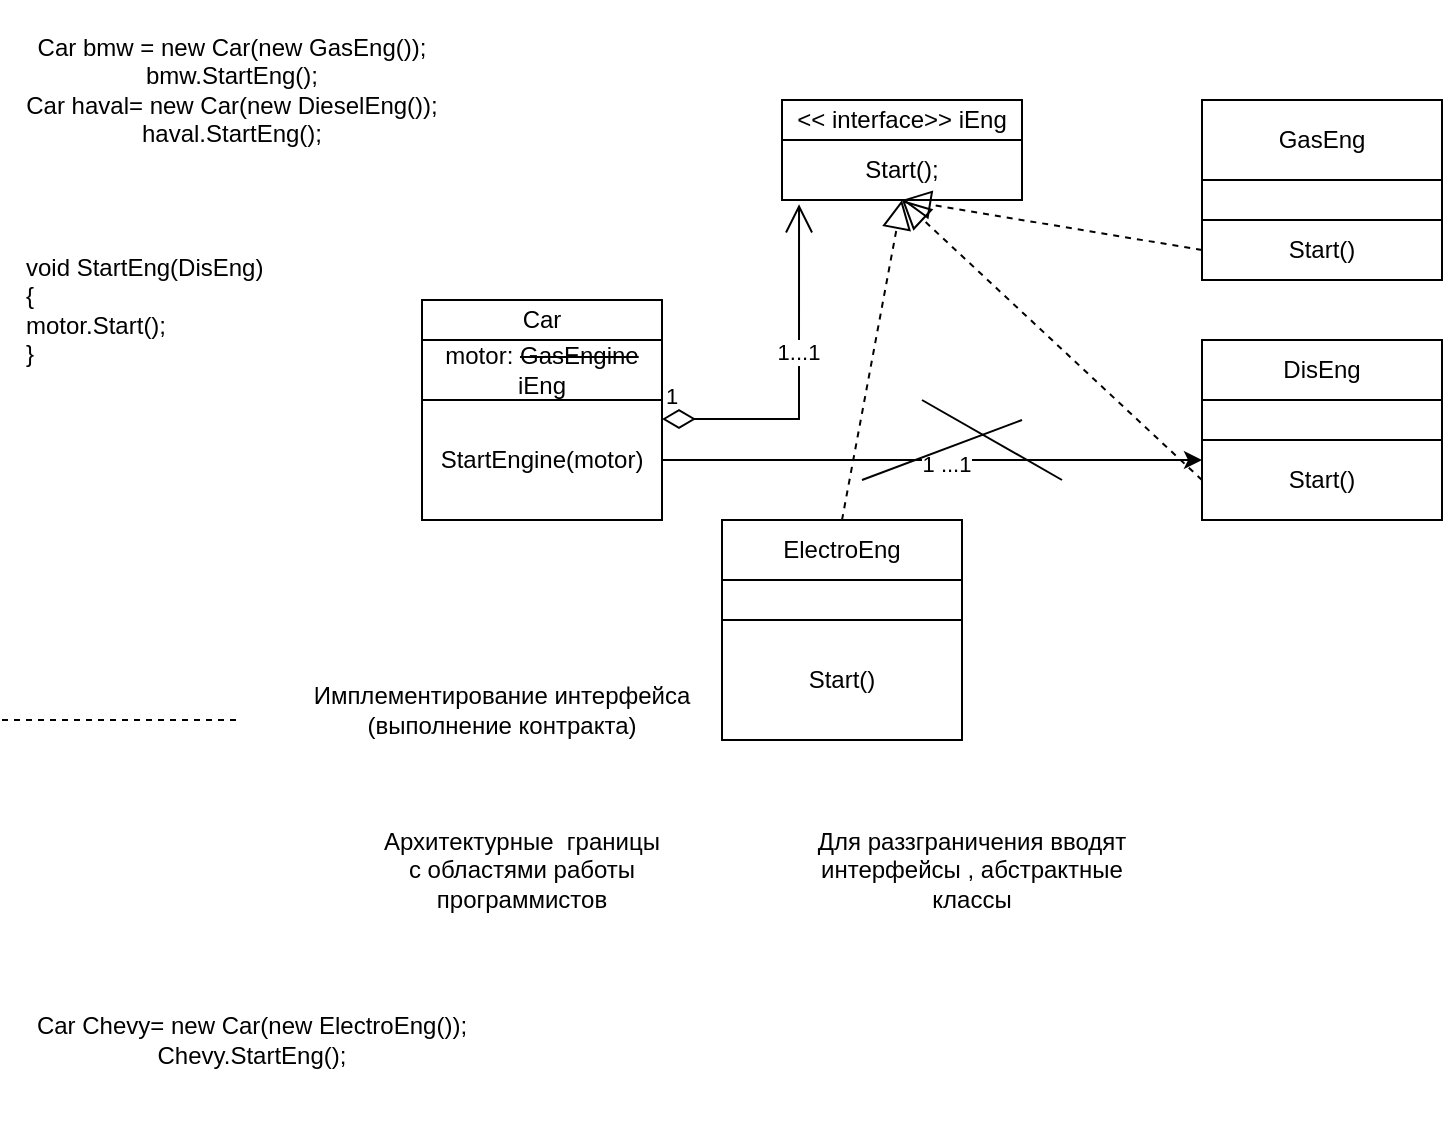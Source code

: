 <mxfile version="21.8.2" type="device" pages="3">
  <diagram id="w3W-gc0-AikpSJgXkLqI" name="Абстракция Интерфейс">
    <mxGraphModel dx="1062" dy="578" grid="1" gridSize="10" guides="1" tooltips="1" connect="1" arrows="1" fold="1" page="1" pageScale="1" pageWidth="827" pageHeight="1169" math="0" shadow="0">
      <root>
        <mxCell id="0" />
        <mxCell id="1" parent="0" />
        <mxCell id="gCXr97HooqAtDsKp2qLB-1" value="Car" style="rounded=0;whiteSpace=wrap;html=1;" vertex="1" parent="1">
          <mxGeometry x="250" y="170" width="120" height="20" as="geometry" />
        </mxCell>
        <mxCell id="gCXr97HooqAtDsKp2qLB-2" value="motor: &lt;strike&gt;GasEngine &lt;/strike&gt;iEng" style="rounded=0;whiteSpace=wrap;html=1;" vertex="1" parent="1">
          <mxGeometry x="250" y="190" width="120" height="30" as="geometry" />
        </mxCell>
        <mxCell id="gCXr97HooqAtDsKp2qLB-3" value="StartEngine(motor)" style="rounded=0;whiteSpace=wrap;html=1;" vertex="1" parent="1">
          <mxGeometry x="250" y="220" width="120" height="60" as="geometry" />
        </mxCell>
        <mxCell id="gCXr97HooqAtDsKp2qLB-4" value="GasEng" style="rounded=0;whiteSpace=wrap;html=1;" vertex="1" parent="1">
          <mxGeometry x="640" y="70" width="120" height="40" as="geometry" />
        </mxCell>
        <mxCell id="gCXr97HooqAtDsKp2qLB-5" style="edgeStyle=orthogonalEdgeStyle;rounded=0;orthogonalLoop=1;jettySize=auto;html=1;exitX=0.5;exitY=1;exitDx=0;exitDy=0;" edge="1" parent="1" source="gCXr97HooqAtDsKp2qLB-4" target="gCXr97HooqAtDsKp2qLB-4">
          <mxGeometry relative="1" as="geometry" />
        </mxCell>
        <mxCell id="gCXr97HooqAtDsKp2qLB-6" value="" style="rounded=0;whiteSpace=wrap;html=1;" vertex="1" parent="1">
          <mxGeometry x="640" y="110" width="120" height="20" as="geometry" />
        </mxCell>
        <mxCell id="gCXr97HooqAtDsKp2qLB-7" value="Start()" style="rounded=0;whiteSpace=wrap;html=1;" vertex="1" parent="1">
          <mxGeometry x="640" y="130" width="120" height="30" as="geometry" />
        </mxCell>
        <mxCell id="gCXr97HooqAtDsKp2qLB-8" value="DisEng" style="rounded=0;whiteSpace=wrap;html=1;" vertex="1" parent="1">
          <mxGeometry x="640" y="190" width="120" height="30" as="geometry" />
        </mxCell>
        <mxCell id="gCXr97HooqAtDsKp2qLB-9" value="" style="rounded=0;whiteSpace=wrap;html=1;" vertex="1" parent="1">
          <mxGeometry x="640" y="220" width="120" height="20" as="geometry" />
        </mxCell>
        <mxCell id="gCXr97HooqAtDsKp2qLB-10" value="Start()" style="rounded=0;whiteSpace=wrap;html=1;" vertex="1" parent="1">
          <mxGeometry x="640" y="240" width="120" height="40" as="geometry" />
        </mxCell>
        <mxCell id="gCXr97HooqAtDsKp2qLB-11" value="Car bmw = new Car(new GasEng());&lt;br&gt;bmw.StartEng();&lt;br&gt;Car haval= new Car(new DieselEng());&lt;br style=&quot;border-color: var(--border-color);&quot;&gt;haval.StartEng();" style="text;html=1;strokeColor=none;fillColor=none;align=center;verticalAlign=middle;whiteSpace=wrap;rounded=0;" vertex="1" parent="1">
          <mxGeometry x="40" y="20" width="230" height="90" as="geometry" />
        </mxCell>
        <mxCell id="gCXr97HooqAtDsKp2qLB-12" value="void StartEng(DisEng)&lt;br&gt;{&lt;br&gt;motor.Start();&lt;br&gt;}" style="text;html=1;strokeColor=none;fillColor=none;align=left;verticalAlign=middle;whiteSpace=wrap;rounded=0;" vertex="1" parent="1">
          <mxGeometry x="50" y="130" width="140" height="90" as="geometry" />
        </mxCell>
        <mxCell id="gCXr97HooqAtDsKp2qLB-13" value="" style="endArrow=classic;html=1;rounded=0;entryX=0;entryY=0.25;entryDx=0;entryDy=0;exitX=1;exitY=0.5;exitDx=0;exitDy=0;" edge="1" parent="1" source="gCXr97HooqAtDsKp2qLB-3" target="gCXr97HooqAtDsKp2qLB-10">
          <mxGeometry width="50" height="50" relative="1" as="geometry">
            <mxPoint x="390" y="320" as="sourcePoint" />
            <mxPoint x="440" y="270" as="targetPoint" />
          </mxGeometry>
        </mxCell>
        <mxCell id="gCXr97HooqAtDsKp2qLB-14" value="1 ...1" style="edgeLabel;html=1;align=center;verticalAlign=middle;resizable=0;points=[];" vertex="1" connectable="0" parent="gCXr97HooqAtDsKp2qLB-13">
          <mxGeometry x="0.049" y="-2" relative="1" as="geometry">
            <mxPoint as="offset" />
          </mxGeometry>
        </mxCell>
        <mxCell id="gCXr97HooqAtDsKp2qLB-15" value="Архитектурные&amp;nbsp; границы с областями работы программистов" style="text;html=1;strokeColor=none;fillColor=none;align=center;verticalAlign=middle;whiteSpace=wrap;rounded=0;" vertex="1" parent="1">
          <mxGeometry x="230" y="440" width="140" height="30" as="geometry" />
        </mxCell>
        <mxCell id="gCXr97HooqAtDsKp2qLB-16" value="Для раззграничения вводят интерфейсы , абстрактные классы" style="text;html=1;strokeColor=none;fillColor=none;align=center;verticalAlign=middle;whiteSpace=wrap;rounded=0;" vertex="1" parent="1">
          <mxGeometry x="440" y="440" width="170" height="30" as="geometry" />
        </mxCell>
        <mxCell id="gCXr97HooqAtDsKp2qLB-18" value="&amp;lt;&amp;lt; interface&amp;gt;&amp;gt; iEng" style="rounded=0;whiteSpace=wrap;html=1;" vertex="1" parent="1">
          <mxGeometry x="430" y="70" width="120" height="20" as="geometry" />
        </mxCell>
        <mxCell id="gCXr97HooqAtDsKp2qLB-19" value="Start();" style="rounded=0;whiteSpace=wrap;html=1;" vertex="1" parent="1">
          <mxGeometry x="430" y="90" width="120" height="30" as="geometry" />
        </mxCell>
        <mxCell id="gCXr97HooqAtDsKp2qLB-23" value="" style="endArrow=none;dashed=1;html=1;rounded=0;" edge="1" parent="1">
          <mxGeometry width="50" height="50" relative="1" as="geometry">
            <mxPoint x="40" y="380" as="sourcePoint" />
            <mxPoint x="160" y="380" as="targetPoint" />
          </mxGeometry>
        </mxCell>
        <mxCell id="gCXr97HooqAtDsKp2qLB-24" value="Имплементирование интерфейса (выполнение контракта)" style="text;html=1;strokeColor=none;fillColor=none;align=center;verticalAlign=middle;whiteSpace=wrap;rounded=0;" vertex="1" parent="1">
          <mxGeometry x="180" y="360" width="220" height="30" as="geometry" />
        </mxCell>
        <mxCell id="gCXr97HooqAtDsKp2qLB-25" value="ElectroEng" style="rounded=0;whiteSpace=wrap;html=1;" vertex="1" parent="1">
          <mxGeometry x="400" y="280" width="120" height="30" as="geometry" />
        </mxCell>
        <mxCell id="gCXr97HooqAtDsKp2qLB-27" value="" style="endArrow=none;html=1;rounded=0;" edge="1" parent="1">
          <mxGeometry width="50" height="50" relative="1" as="geometry">
            <mxPoint x="470" y="260" as="sourcePoint" />
            <mxPoint x="550" y="230" as="targetPoint" />
          </mxGeometry>
        </mxCell>
        <mxCell id="gCXr97HooqAtDsKp2qLB-28" value="" style="endArrow=none;html=1;rounded=0;" edge="1" parent="1">
          <mxGeometry width="50" height="50" relative="1" as="geometry">
            <mxPoint x="570" y="260" as="sourcePoint" />
            <mxPoint x="500" y="220" as="targetPoint" />
          </mxGeometry>
        </mxCell>
        <mxCell id="gCXr97HooqAtDsKp2qLB-30" value="" style="rounded=0;whiteSpace=wrap;html=1;" vertex="1" parent="1">
          <mxGeometry x="400" y="310" width="120" height="20" as="geometry" />
        </mxCell>
        <mxCell id="gCXr97HooqAtDsKp2qLB-31" value="Start()" style="rounded=0;whiteSpace=wrap;html=1;" vertex="1" parent="1">
          <mxGeometry x="400" y="330" width="120" height="60" as="geometry" />
        </mxCell>
        <mxCell id="gCXr97HooqAtDsKp2qLB-33" value="Car Chevy= new Car(new ElectroEng());&lt;br&gt;Chevy.StartEng();&lt;br&gt;" style="text;html=1;strokeColor=none;fillColor=none;align=center;verticalAlign=middle;whiteSpace=wrap;rounded=0;" vertex="1" parent="1">
          <mxGeometry x="50" y="495" width="230" height="90" as="geometry" />
        </mxCell>
        <mxCell id="SKfMUgc2mXn3eig3eR-Z-1" value="" style="endArrow=block;dashed=1;endFill=0;endSize=12;html=1;rounded=0;exitX=0.5;exitY=0;exitDx=0;exitDy=0;" edge="1" parent="1" source="gCXr97HooqAtDsKp2qLB-25">
          <mxGeometry width="160" relative="1" as="geometry">
            <mxPoint x="290" y="310" as="sourcePoint" />
            <mxPoint x="490" y="120" as="targetPoint" />
          </mxGeometry>
        </mxCell>
        <mxCell id="SKfMUgc2mXn3eig3eR-Z-2" value="" style="endArrow=block;dashed=1;endFill=0;endSize=12;html=1;rounded=0;entryX=0.5;entryY=1;entryDx=0;entryDy=0;exitX=0;exitY=0.5;exitDx=0;exitDy=0;" edge="1" parent="1" source="gCXr97HooqAtDsKp2qLB-10" target="gCXr97HooqAtDsKp2qLB-19">
          <mxGeometry width="160" relative="1" as="geometry">
            <mxPoint x="470" y="290" as="sourcePoint" />
            <mxPoint x="492" y="133" as="targetPoint" />
          </mxGeometry>
        </mxCell>
        <mxCell id="SKfMUgc2mXn3eig3eR-Z-3" value="" style="endArrow=block;dashed=1;endFill=0;endSize=12;html=1;rounded=0;exitX=0;exitY=0.5;exitDx=0;exitDy=0;" edge="1" parent="1" source="gCXr97HooqAtDsKp2qLB-7">
          <mxGeometry width="160" relative="1" as="geometry">
            <mxPoint x="480" y="300" as="sourcePoint" />
            <mxPoint x="490" y="120" as="targetPoint" />
          </mxGeometry>
        </mxCell>
        <mxCell id="SKfMUgc2mXn3eig3eR-Z-10" value="1" style="endArrow=open;html=1;endSize=12;startArrow=diamondThin;startSize=14;startFill=0;edgeStyle=orthogonalEdgeStyle;align=left;verticalAlign=bottom;rounded=0;entryX=0.071;entryY=1.071;entryDx=0;entryDy=0;entryPerimeter=0;" edge="1" parent="1" target="gCXr97HooqAtDsKp2qLB-19">
          <mxGeometry x="-1" y="3" relative="1" as="geometry">
            <mxPoint x="370" y="229.5" as="sourcePoint" />
            <mxPoint x="440" y="230" as="targetPoint" />
            <Array as="points">
              <mxPoint x="439" y="230" />
            </Array>
          </mxGeometry>
        </mxCell>
        <mxCell id="SKfMUgc2mXn3eig3eR-Z-11" value="1...1" style="edgeLabel;html=1;align=center;verticalAlign=middle;resizable=0;points=[];" vertex="1" connectable="0" parent="SKfMUgc2mXn3eig3eR-Z-10">
          <mxGeometry x="0.159" y="1" relative="1" as="geometry">
            <mxPoint as="offset" />
          </mxGeometry>
        </mxCell>
      </root>
    </mxGraphModel>
  </diagram>
  <diagram id="2QwKT-AzLJa0ZFwNR8SG" name="Второй пример">
    <mxGraphModel dx="1889" dy="578" grid="1" gridSize="10" guides="1" tooltips="1" connect="1" arrows="1" fold="1" page="1" pageScale="1" pageWidth="827" pageHeight="1169" math="0" shadow="0">
      <root>
        <mxCell id="0" />
        <mxCell id="1" parent="0" />
        <mxCell id="r9KpGMuRcDiTH6g8i4FG-1" value="Client" style="rounded=0;whiteSpace=wrap;html=1;" vertex="1" parent="1">
          <mxGeometry x="-10" y="210" width="120" height="30" as="geometry" />
        </mxCell>
        <mxCell id="r9KpGMuRcDiTH6g8i4FG-2" value="number:int&lt;br&gt;" style="rounded=0;whiteSpace=wrap;html=1;" vertex="1" parent="1">
          <mxGeometry x="-10" y="240" width="120" height="60" as="geometry" />
        </mxCell>
        <mxCell id="r9KpGMuRcDiTH6g8i4FG-3" value="VipClient" style="rounded=0;whiteSpace=wrap;html=1;" vertex="1" parent="1">
          <mxGeometry x="326" y="210" width="120" height="30" as="geometry" />
        </mxCell>
        <mxCell id="r9KpGMuRcDiTH6g8i4FG-4" value="VipId:int" style="rounded=0;whiteSpace=wrap;html=1;" vertex="1" parent="1">
          <mxGeometry x="326" y="240" width="120" height="60" as="geometry" />
        </mxCell>
        <mxCell id="r9KpGMuRcDiTH6g8i4FG-5" value="" style="rounded=0;whiteSpace=wrap;html=1;" vertex="1" parent="1">
          <mxGeometry x="-10" y="300" width="120" height="60" as="geometry" />
        </mxCell>
        <mxCell id="r9KpGMuRcDiTH6g8i4FG-6" value="" style="rounded=0;whiteSpace=wrap;html=1;" vertex="1" parent="1">
          <mxGeometry x="326" y="300" width="120" height="60" as="geometry" />
        </mxCell>
        <mxCell id="r9KpGMuRcDiTH6g8i4FG-8" value="&amp;lt;&amp;lt;abstract&amp;gt;&amp;gt; &lt;br&gt;User" style="rounded=0;whiteSpace=wrap;html=1;" vertex="1" parent="1">
          <mxGeometry x="146" y="20" width="120" height="30" as="geometry" />
        </mxCell>
        <mxCell id="r9KpGMuRcDiTH6g8i4FG-9" value="name:str&lt;br&gt;age:int&lt;br&gt;adress:str" style="rounded=0;whiteSpace=wrap;html=1;" vertex="1" parent="1">
          <mxGeometry x="146" y="50" width="120" height="60" as="geometry" />
        </mxCell>
        <mxCell id="r9KpGMuRcDiTH6g8i4FG-10" value="" style="rounded=0;whiteSpace=wrap;html=1;" vertex="1" parent="1">
          <mxGeometry x="146" y="110" width="120" height="60" as="geometry" />
        </mxCell>
        <mxCell id="cComZKse0V1xyNg4dMo9-1" value="&amp;lt;&amp;lt;interface&amp;gt;&amp;gt; iGet" style="rounded=0;whiteSpace=wrap;html=1;" vertex="1" parent="1">
          <mxGeometry x="470" y="80" width="120" height="30" as="geometry" />
        </mxCell>
        <mxCell id="cComZKse0V1xyNg4dMo9-2" value="get Name();&lt;br&gt;get Age();" style="rounded=0;whiteSpace=wrap;html=1;" vertex="1" parent="1">
          <mxGeometry x="470" y="110" width="120" height="60" as="geometry" />
        </mxCell>
        <mxCell id="cComZKse0V1xyNg4dMo9-5" value="Extends" style="endArrow=block;endSize=16;endFill=0;html=1;rounded=0;entryX=0.5;entryY=1;entryDx=0;entryDy=0;exitX=0.5;exitY=0;exitDx=0;exitDy=0;" edge="1" parent="1" source="r9KpGMuRcDiTH6g8i4FG-3" target="r9KpGMuRcDiTH6g8i4FG-10">
          <mxGeometry width="160" relative="1" as="geometry">
            <mxPoint x="330" y="210" as="sourcePoint" />
            <mxPoint x="490" y="210" as="targetPoint" />
          </mxGeometry>
        </mxCell>
        <mxCell id="cComZKse0V1xyNg4dMo9-6" value="Extends" style="endArrow=block;endSize=16;endFill=0;html=1;rounded=0;exitX=0.5;exitY=0;exitDx=0;exitDy=0;" edge="1" parent="1" source="r9KpGMuRcDiTH6g8i4FG-1">
          <mxGeometry width="160" relative="1" as="geometry">
            <mxPoint x="330" y="210" as="sourcePoint" />
            <mxPoint x="210" y="170" as="targetPoint" />
          </mxGeometry>
        </mxCell>
        <mxCell id="cComZKse0V1xyNg4dMo9-7" value="" style="endArrow=block;dashed=1;endFill=0;endSize=12;html=1;rounded=0;entryX=0;entryY=0.5;entryDx=0;entryDy=0;" edge="1" parent="1" target="cComZKse0V1xyNg4dMo9-2">
          <mxGeometry width="160" relative="1" as="geometry">
            <mxPoint x="270" y="140" as="sourcePoint" />
            <mxPoint x="490" y="210" as="targetPoint" />
          </mxGeometry>
        </mxCell>
      </root>
    </mxGraphModel>
  </diagram>
  <diagram id="HGY1I86u1rNPSDWGIIDn" name="Покупка товаров в магазине">
    <mxGraphModel dx="850" dy="462" grid="1" gridSize="10" guides="1" tooltips="1" connect="1" arrows="1" fold="1" page="1" pageScale="1" pageWidth="827" pageHeight="1169" math="0" shadow="0">
      <root>
        <mxCell id="0" />
        <mxCell id="1" parent="0" />
        <mxCell id="3VVCNcxufK6XLq50G5b_-14" style="edgeStyle=orthogonalEdgeStyle;rounded=0;orthogonalLoop=1;jettySize=auto;html=1;entryX=0;entryY=0.5;entryDx=0;entryDy=0;" edge="1" parent="1" source="3VVCNcxufK6XLq50G5b_-8" target="3VVCNcxufK6XLq50G5b_-9">
          <mxGeometry relative="1" as="geometry" />
        </mxCell>
        <mxCell id="3VVCNcxufK6XLq50G5b_-8" value="" style="ellipse;whiteSpace=wrap;html=1;aspect=fixed;" vertex="1" parent="1">
          <mxGeometry x="230" y="20" width="50" height="50" as="geometry" />
        </mxCell>
        <mxCell id="3VVCNcxufK6XLq50G5b_-15" style="edgeStyle=orthogonalEdgeStyle;rounded=0;orthogonalLoop=1;jettySize=auto;html=1;" edge="1" parent="1" source="3VVCNcxufK6XLq50G5b_-9">
          <mxGeometry relative="1" as="geometry">
            <mxPoint x="410" y="45" as="targetPoint" />
          </mxGeometry>
        </mxCell>
        <mxCell id="3VVCNcxufK6XLq50G5b_-9" value="" style="ellipse;whiteSpace=wrap;html=1;aspect=fixed;" vertex="1" parent="1">
          <mxGeometry x="320" y="20" width="50" height="50" as="geometry" />
        </mxCell>
        <mxCell id="3VVCNcxufK6XLq50G5b_-16" style="edgeStyle=orthogonalEdgeStyle;rounded=0;orthogonalLoop=1;jettySize=auto;html=1;entryX=0;entryY=0.5;entryDx=0;entryDy=0;" edge="1" parent="1" source="3VVCNcxufK6XLq50G5b_-10" target="3VVCNcxufK6XLq50G5b_-11">
          <mxGeometry relative="1" as="geometry" />
        </mxCell>
        <mxCell id="3VVCNcxufK6XLq50G5b_-10" value="" style="ellipse;whiteSpace=wrap;html=1;aspect=fixed;" vertex="1" parent="1">
          <mxGeometry x="414" y="20" width="50" height="50" as="geometry" />
        </mxCell>
        <mxCell id="3VVCNcxufK6XLq50G5b_-17" style="edgeStyle=orthogonalEdgeStyle;rounded=0;orthogonalLoop=1;jettySize=auto;html=1;" edge="1" parent="1" source="3VVCNcxufK6XLq50G5b_-11">
          <mxGeometry relative="1" as="geometry">
            <mxPoint x="630" y="45" as="targetPoint" />
          </mxGeometry>
        </mxCell>
        <mxCell id="3VVCNcxufK6XLq50G5b_-11" value="" style="ellipse;whiteSpace=wrap;html=1;aspect=fixed;" vertex="1" parent="1">
          <mxGeometry x="520" y="20" width="50" height="50" as="geometry" />
        </mxCell>
        <mxCell id="3VVCNcxufK6XLq50G5b_-13" style="edgeStyle=orthogonalEdgeStyle;rounded=0;orthogonalLoop=1;jettySize=auto;html=1;entryX=0;entryY=0.5;entryDx=0;entryDy=0;" edge="1" parent="1" source="3VVCNcxufK6XLq50G5b_-12" target="3VVCNcxufK6XLq50G5b_-8">
          <mxGeometry relative="1" as="geometry" />
        </mxCell>
        <mxCell id="3VVCNcxufK6XLq50G5b_-12" value="Client" style="text;html=1;strokeColor=none;fillColor=none;align=center;verticalAlign=middle;whiteSpace=wrap;rounded=0;" vertex="1" parent="1">
          <mxGeometry x="110" y="30" width="50" height="30" as="geometry" />
        </mxCell>
        <mxCell id="3VVCNcxufK6XLq50G5b_-18" value="update()" style="text;html=1;strokeColor=none;fillColor=none;align=center;verticalAlign=middle;whiteSpace=wrap;rounded=0;" vertex="1" parent="1">
          <mxGeometry x="570" y="60" width="60" height="30" as="geometry" />
        </mxCell>
        <mxCell id="3VVCNcxufK6XLq50G5b_-19" value="движение по стрелке через команду update()" style="text;html=1;strokeColor=none;fillColor=none;align=center;verticalAlign=middle;whiteSpace=wrap;rounded=0;" vertex="1" parent="1">
          <mxGeometry x="670" y="50" width="60" height="30" as="geometry" />
        </mxCell>
        <mxCell id="3VVCNcxufK6XLq50G5b_-20" value="&amp;lt;&amp;lt;interface&amp;gt;&amp;gt; Actor" style="swimlane;fontStyle=1;align=center;verticalAlign=top;childLayout=stackLayout;horizontal=1;startSize=30;horizontalStack=0;resizeParent=1;resizeParentMax=0;resizeLast=0;collapsible=1;marginBottom=0;whiteSpace=wrap;html=1;" vertex="1" parent="1">
          <mxGeometry x="120" y="320" width="160" height="150" as="geometry" />
        </mxCell>
        <mxCell id="3VVCNcxufK6XLq50G5b_-21" value="- name: str&lt;br&gt;# isMakeOrder: bool&lt;br&gt;# isTakeOrder: bool" style="text;strokeColor=none;fillColor=none;align=left;verticalAlign=top;spacingLeft=4;spacingRight=4;overflow=hidden;rotatable=0;points=[[0,0.5],[1,0.5]];portConstraint=eastwest;whiteSpace=wrap;html=1;" vertex="1" parent="3VVCNcxufK6XLq50G5b_-20">
          <mxGeometry y="30" width="160" height="64" as="geometry" />
        </mxCell>
        <mxCell id="3VVCNcxufK6XLq50G5b_-22" value="" style="line;strokeWidth=1;fillColor=none;align=left;verticalAlign=middle;spacingTop=-1;spacingLeft=3;spacingRight=3;rotatable=0;labelPosition=right;points=[];portConstraint=eastwest;strokeColor=inherit;" vertex="1" parent="3VVCNcxufK6XLq50G5b_-20">
          <mxGeometry y="94" width="160" height="8" as="geometry" />
        </mxCell>
        <mxCell id="3VVCNcxufK6XLq50G5b_-23" value="abstract getName(): str&lt;br&gt;abstract setName(str): void" style="text;strokeColor=none;fillColor=none;align=left;verticalAlign=top;spacingLeft=4;spacingRight=4;overflow=hidden;rotatable=0;points=[[0,0.5],[1,0.5]];portConstraint=eastwest;whiteSpace=wrap;html=1;" vertex="1" parent="3VVCNcxufK6XLq50G5b_-20">
          <mxGeometry y="102" width="160" height="48" as="geometry" />
        </mxCell>
        <mxCell id="3VVCNcxufK6XLq50G5b_-32" value="Extends" style="endArrow=block;endSize=16;endFill=0;html=1;rounded=0;entryX=0.996;entryY=0.609;entryDx=0;entryDy=0;entryPerimeter=0;exitX=0.012;exitY=0.371;exitDx=0;exitDy=0;exitPerimeter=0;" edge="1" parent="1" source="3VVCNcxufK6XLq50G5b_-41" target="3VVCNcxufK6XLq50G5b_-21">
          <mxGeometry width="160" relative="1" as="geometry">
            <mxPoint x="430" y="390" as="sourcePoint" />
            <mxPoint x="440" y="410" as="targetPoint" />
          </mxGeometry>
        </mxCell>
        <mxCell id="3VVCNcxufK6XLq50G5b_-38" value="OrdinaryClient" style="swimlane;fontStyle=1;align=center;verticalAlign=top;childLayout=stackLayout;horizontal=1;startSize=26;horizontalStack=0;resizeParent=1;resizeParentMax=0;resizeLast=0;collapsible=1;marginBottom=0;whiteSpace=wrap;html=1;" vertex="1" parent="1">
          <mxGeometry x="590" y="300" width="160" height="140" as="geometry" />
        </mxCell>
        <mxCell id="3VVCNcxufK6XLq50G5b_-39" value="- numb: int" style="text;strokeColor=none;fillColor=none;align=left;verticalAlign=top;spacingLeft=4;spacingRight=4;overflow=hidden;rotatable=0;points=[[0,0.5],[1,0.5]];portConstraint=eastwest;whiteSpace=wrap;html=1;" vertex="1" parent="3VVCNcxufK6XLq50G5b_-38">
          <mxGeometry y="26" width="160" height="26" as="geometry" />
        </mxCell>
        <mxCell id="3VVCNcxufK6XLq50G5b_-40" value="" style="line;strokeWidth=1;fillColor=none;align=left;verticalAlign=middle;spacingTop=-1;spacingLeft=3;spacingRight=3;rotatable=0;labelPosition=right;points=[];portConstraint=eastwest;strokeColor=inherit;" vertex="1" parent="3VVCNcxufK6XLq50G5b_-38">
          <mxGeometry y="52" width="160" height="8" as="geometry" />
        </mxCell>
        <mxCell id="3VVCNcxufK6XLq50G5b_-41" value="+ isTakeOrder();&lt;br&gt;+ isTakeOrder();&lt;br&gt;+ setTakeOrder(bool);&lt;br style=&quot;border-color: var(--border-color);&quot;&gt;+ setMakeOrder(bool);&lt;br&gt;+ getActor():Actor&lt;br style=&quot;border-color: var(--border-color);&quot;&gt;&amp;nbsp;" style="text;strokeColor=none;fillColor=none;align=left;verticalAlign=top;spacingLeft=4;spacingRight=4;overflow=hidden;rotatable=0;points=[[0,0.5],[1,0.5]];portConstraint=eastwest;whiteSpace=wrap;html=1;" vertex="1" parent="3VVCNcxufK6XLq50G5b_-38">
          <mxGeometry y="60" width="160" height="80" as="geometry" />
        </mxCell>
        <mxCell id="3VVCNcxufK6XLq50G5b_-43" value="VipClient" style="swimlane;fontStyle=1;align=center;verticalAlign=top;childLayout=stackLayout;horizontal=1;startSize=26;horizontalStack=0;resizeParent=1;resizeParentMax=0;resizeLast=0;collapsible=1;marginBottom=0;whiteSpace=wrap;html=1;" vertex="1" parent="1">
          <mxGeometry x="590" y="480" width="160" height="140" as="geometry" />
        </mxCell>
        <mxCell id="3VVCNcxufK6XLq50G5b_-44" value="- idVip: int" style="text;strokeColor=none;fillColor=none;align=left;verticalAlign=top;spacingLeft=4;spacingRight=4;overflow=hidden;rotatable=0;points=[[0,0.5],[1,0.5]];portConstraint=eastwest;whiteSpace=wrap;html=1;" vertex="1" parent="3VVCNcxufK6XLq50G5b_-43">
          <mxGeometry y="26" width="160" height="26" as="geometry" />
        </mxCell>
        <mxCell id="3VVCNcxufK6XLq50G5b_-45" value="" style="line;strokeWidth=1;fillColor=none;align=left;verticalAlign=middle;spacingTop=-1;spacingLeft=3;spacingRight=3;rotatable=0;labelPosition=right;points=[];portConstraint=eastwest;strokeColor=inherit;" vertex="1" parent="3VVCNcxufK6XLq50G5b_-43">
          <mxGeometry y="52" width="160" height="8" as="geometry" />
        </mxCell>
        <mxCell id="3VVCNcxufK6XLq50G5b_-46" value="+ isTakeOrder();&lt;br style=&quot;border-color: var(--border-color);&quot;&gt;+ isTakeOrder();&lt;br style=&quot;border-color: var(--border-color);&quot;&gt;+ setTakeOrder(bool);&lt;br style=&quot;border-color: var(--border-color);&quot;&gt;+ setMakeOrder(bool);&lt;br style=&quot;border-color: var(--border-color);&quot;&gt;+ getActor():Actor&lt;br style=&quot;border-color: var(--border-color);&quot;&gt;&amp;nbsp;" style="text;strokeColor=none;fillColor=none;align=left;verticalAlign=top;spacingLeft=4;spacingRight=4;overflow=hidden;rotatable=0;points=[[0,0.5],[1,0.5]];portConstraint=eastwest;whiteSpace=wrap;html=1;" vertex="1" parent="3VVCNcxufK6XLq50G5b_-43">
          <mxGeometry y="60" width="160" height="80" as="geometry" />
        </mxCell>
        <mxCell id="3VVCNcxufK6XLq50G5b_-48" value="Extends" style="endArrow=block;endSize=16;endFill=0;html=1;rounded=0;exitX=-0.023;exitY=0.315;exitDx=0;exitDy=0;exitPerimeter=0;entryX=1.001;entryY=-0.031;entryDx=0;entryDy=0;entryPerimeter=0;" edge="1" parent="1" source="3VVCNcxufK6XLq50G5b_-46" target="3VVCNcxufK6XLq50G5b_-23">
          <mxGeometry width="160" relative="1" as="geometry">
            <mxPoint x="370" y="670" as="sourcePoint" />
            <mxPoint x="320" y="560" as="targetPoint" />
          </mxGeometry>
        </mxCell>
        <mxCell id="3VVCNcxufK6XLq50G5b_-49" value="&lt;p style=&quot;margin:0px;margin-top:4px;text-align:center;&quot;&gt;&lt;i&gt;&amp;lt;&amp;lt;Interface&amp;gt;&amp;gt;&lt;/i&gt;&lt;br&gt;&lt;b&gt;iActor Behaviour&lt;/b&gt;&lt;/p&gt;&lt;hr size=&quot;1&quot;&gt;&lt;p style=&quot;margin:0px;margin-left:4px;&quot;&gt;&lt;/p&gt;&lt;p style=&quot;margin:0px;margin-left:4px;&quot;&gt;&lt;br&gt;&lt;/p&gt;" style="verticalAlign=top;align=left;overflow=fill;fontSize=12;fontFamily=Helvetica;html=1;whiteSpace=wrap;" vertex="1" parent="1">
          <mxGeometry x="340" y="180" width="190" height="140" as="geometry" />
        </mxCell>
        <mxCell id="3VVCNcxufK6XLq50G5b_-50" value="&lt;p style=&quot;margin:0px;margin-top:4px;text-align:center;&quot;&gt;&lt;i&gt;&amp;lt;&amp;lt;Interface&amp;gt;&amp;gt;&lt;/i&gt;&lt;br&gt;&lt;b&gt;iMarket Behaviour&lt;/b&gt;&lt;/p&gt;&lt;hr size=&quot;1&quot;&gt;&lt;p style=&quot;margin:0px;margin-left:4px;&quot;&gt;void accept ToMarket(Actor);&lt;br&gt;void releaseFromMarket(List&amp;lt;Actor&amp;gt;);&lt;/p&gt;&lt;p style=&quot;margin:0px;margin-left:4px;&quot;&gt;void update();&lt;/p&gt;&lt;hr size=&quot;1&quot;&gt;&lt;p style=&quot;margin:0px;margin-left:4px;&quot;&gt;&lt;br&gt;&lt;/p&gt;" style="verticalAlign=top;align=left;overflow=fill;fontSize=12;fontFamily=Helvetica;html=1;whiteSpace=wrap;" vertex="1" parent="1">
          <mxGeometry x="120" y="540" width="190" height="150" as="geometry" />
        </mxCell>
        <mxCell id="3VVCNcxufK6XLq50G5b_-51" value="&lt;p style=&quot;margin:0px;margin-top:4px;text-align:center;&quot;&gt;&lt;i&gt;&amp;lt;&amp;lt;Interface&amp;gt;&amp;gt;&lt;/i&gt;&lt;br&gt;&lt;b&gt;iQueue Behaviour&lt;/b&gt;&lt;/p&gt;&lt;hr size=&quot;1&quot;&gt;&lt;p style=&quot;margin:0px;margin-left:4px;&quot;&gt;void takeInQueue();&lt;/p&gt;&lt;p style=&quot;margin:0px;margin-left:4px;&quot;&gt;void releaseFromQueue();&lt;/p&gt;&lt;p style=&quot;margin:0px;margin-left:4px;&quot;&gt;void takeOrder();&lt;/p&gt;&lt;p style=&quot;margin:0px;margin-left:4px;&quot;&gt;void getOrder();&lt;/p&gt;&lt;hr size=&quot;1&quot;&gt;&lt;p style=&quot;margin:0px;margin-left:4px;&quot;&gt;&lt;br&gt;&lt;/p&gt;" style="verticalAlign=top;align=left;overflow=fill;fontSize=12;fontFamily=Helvetica;html=1;whiteSpace=wrap;" vertex="1" parent="1">
          <mxGeometry x="120" y="710" width="190" height="150" as="geometry" />
        </mxCell>
      </root>
    </mxGraphModel>
  </diagram>
</mxfile>
